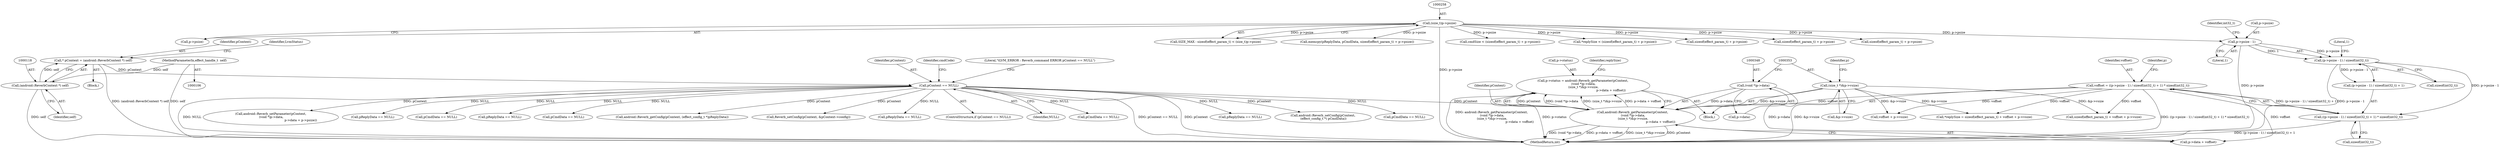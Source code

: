 digraph "0_Android_9e29523b9537983b4c4b205ff868d0b3bca0383b_0@integer" {
"1000341" [label="(Call,p->status = android::Reverb_getParameter(pContext,\n (void *)p->data,\n (size_t *)&p->vsize,\n                                                          p->data + voffset))"];
"1000345" [label="(Call,android::Reverb_getParameter(pContext,\n (void *)p->data,\n (size_t *)&p->vsize,\n                                                          p->data + voffset))"];
"1000127" [label="(Call,pContext == NULL)"];
"1000115" [label="(Call,* pContext = (android::ReverbContext *) self)"];
"1000117" [label="(Call,(android::ReverbContext *) self)"];
"1000107" [label="(MethodParameterIn,effect_handle_t  self)"];
"1000347" [label="(Call,(void *)p->data)"];
"1000352" [label="(Call,(size_t *)&p->vsize)"];
"1000326" [label="(Call,voffset = ((p->psize - 1) / sizeof(int32_t) + 1) * sizeof(int32_t))"];
"1000328" [label="(Call,((p->psize - 1) / sizeof(int32_t) + 1) * sizeof(int32_t))"];
"1000330" [label="(Call,(p->psize - 1) / sizeof(int32_t))"];
"1000331" [label="(Call,p->psize - 1)"];
"1000257" [label="(Call,(size_t)p->psize)"];
"1000119" [label="(Identifier,self)"];
"1000354" [label="(Call,&p->vsize)"];
"1000563" [label="(Call,pCmdData == NULL)"];
"1000129" [label="(Identifier,NULL)"];
"1000128" [label="(Identifier,pContext)"];
"1000352" [label="(Call,(size_t *)&p->vsize)"];
"1000116" [label="(Identifier,pContext)"];
"1000311" [label="(Call,memcpy(pReplyData, pCmdData, sizeof(effect_param_t) + p->psize))"];
"1000326" [label="(Call,voffset = ((p->psize - 1) / sizeof(int32_t) + 1) * sizeof(int32_t))"];
"1000331" [label="(Call,p->psize - 1)"];
"1000115" [label="(Call,* pContext = (android::ReverbContext *) self)"];
"1000433" [label="(Call,android::Reverb_setParameter(pContext,\n (void *)p->data,\n                                                              p->data + p->psize))"];
"1000142" [label="(Call,pReplyData == NULL)"];
"1000688" [label="(MethodReturn,int)"];
"1000365" [label="(Identifier,replySize)"];
"1000127" [label="(Call,pContext == NULL)"];
"1000132" [label="(Literal,\"\tLVM_ERROR : Reverb_command ERROR pContext == NULL\")"];
"1000257" [label="(Call,(size_t)p->psize)"];
"1000280" [label="(Call,cmdSize < (sizeof(effect_param_t) + p->psize))"];
"1000271" [label="(Call,pCmdData == NULL)"];
"1000360" [label="(Identifier,p)"];
"1000328" [label="(Call,((p->psize - 1) / sizeof(int32_t) + 1) * sizeof(int32_t))"];
"1000211" [label="(Call,pReplyData == NULL)"];
"1000107" [label="(MethodParameterIn,effect_handle_t  self)"];
"1000170" [label="(Call,pCmdData == NULL)"];
"1000229" [label="(Call,android::Reverb_getConfig(pContext, (effect_config_t *)pReplyData))"];
"1000236" [label="(Call,Reverb_setConfig(pContext, &pContext->config))"];
"1000339" [label="(Call,sizeof(int32_t))"];
"1000296" [label="(Call,*replySize < (sizeof(effect_param_t) + p->psize))"];
"1000358" [label="(Call,p->data + voffset)"];
"1000314" [label="(Call,sizeof(effect_param_t) + p->psize)"];
"1000299" [label="(Call,sizeof(effect_param_t) + p->psize)"];
"1000330" [label="(Call,(p->psize - 1) / sizeof(int32_t))"];
"1000338" [label="(Literal,1)"];
"1000345" [label="(Call,android::Reverb_getParameter(pContext,\n (void *)p->data,\n (size_t *)&p->vsize,\n                                                          p->data + voffset))"];
"1000329" [label="(Call,(p->psize - 1) / sizeof(int32_t) + 1)"];
"1000282" [label="(Call,sizeof(effect_param_t) + p->psize)"];
"1000363" [label="(Call,*replySize = sizeof(effect_param_t) + voffset + p->vsize)"];
"1000124" [label="(Identifier,LvmStatus)"];
"1000451" [label="(Call,pReplyData == NULL)"];
"1000117" [label="(Call,(android::ReverbContext *) self)"];
"1000366" [label="(Call,sizeof(effect_param_t) + voffset + p->vsize)"];
"1000341" [label="(Call,p->status = android::Reverb_getParameter(pContext,\n (void *)p->data,\n (size_t *)&p->vsize,\n                                                          p->data + voffset))"];
"1000346" [label="(Identifier,pContext)"];
"1000113" [label="(Block,)"];
"1000349" [label="(Call,p->data)"];
"1000369" [label="(Call,voffset + p->vsize)"];
"1000327" [label="(Identifier,voffset)"];
"1000343" [label="(Identifier,p)"];
"1000347" [label="(Call,(void *)p->data)"];
"1000335" [label="(Literal,1)"];
"1000337" [label="(Identifier,int32_t)"];
"1000126" [label="(ControlStructure,if (pContext == NULL))"];
"1000259" [label="(Call,p->psize)"];
"1000379" [label="(Call,pCmdData == NULL)"];
"1000252" [label="(Call,SIZE_MAX - sizeof(effect_param_t) < (size_t)p->psize)"];
"1000244" [label="(Block,)"];
"1000336" [label="(Call,sizeof(int32_t))"];
"1000332" [label="(Call,p->psize)"];
"1000137" [label="(Identifier,cmdCode)"];
"1000342" [label="(Call,p->status)"];
"1000522" [label="(Call,pReplyData == NULL)"];
"1000202" [label="(Call,android::Reverb_setConfig(pContext,\n (effect_config_t *) pCmdData))"];
"1000341" -> "1000244"  [label="AST: "];
"1000341" -> "1000345"  [label="CFG: "];
"1000342" -> "1000341"  [label="AST: "];
"1000345" -> "1000341"  [label="AST: "];
"1000365" -> "1000341"  [label="CFG: "];
"1000341" -> "1000688"  [label="DDG: p->status"];
"1000341" -> "1000688"  [label="DDG: android::Reverb_getParameter(pContext,\n (void *)p->data,\n (size_t *)&p->vsize,\n                                                          p->data + voffset)"];
"1000345" -> "1000341"  [label="DDG: pContext"];
"1000345" -> "1000341"  [label="DDG: (void *)p->data"];
"1000345" -> "1000341"  [label="DDG: (size_t *)&p->vsize"];
"1000345" -> "1000341"  [label="DDG: p->data + voffset"];
"1000345" -> "1000358"  [label="CFG: "];
"1000346" -> "1000345"  [label="AST: "];
"1000347" -> "1000345"  [label="AST: "];
"1000352" -> "1000345"  [label="AST: "];
"1000358" -> "1000345"  [label="AST: "];
"1000345" -> "1000688"  [label="DDG: (void *)p->data"];
"1000345" -> "1000688"  [label="DDG: p->data + voffset"];
"1000345" -> "1000688"  [label="DDG: (size_t *)&p->vsize"];
"1000345" -> "1000688"  [label="DDG: pContext"];
"1000127" -> "1000345"  [label="DDG: pContext"];
"1000347" -> "1000345"  [label="DDG: p->data"];
"1000352" -> "1000345"  [label="DDG: &p->vsize"];
"1000326" -> "1000345"  [label="DDG: voffset"];
"1000127" -> "1000126"  [label="AST: "];
"1000127" -> "1000129"  [label="CFG: "];
"1000128" -> "1000127"  [label="AST: "];
"1000129" -> "1000127"  [label="AST: "];
"1000132" -> "1000127"  [label="CFG: "];
"1000137" -> "1000127"  [label="CFG: "];
"1000127" -> "1000688"  [label="DDG: NULL"];
"1000127" -> "1000688"  [label="DDG: pContext == NULL"];
"1000127" -> "1000688"  [label="DDG: pContext"];
"1000115" -> "1000127"  [label="DDG: pContext"];
"1000127" -> "1000142"  [label="DDG: NULL"];
"1000127" -> "1000170"  [label="DDG: NULL"];
"1000127" -> "1000202"  [label="DDG: pContext"];
"1000127" -> "1000211"  [label="DDG: NULL"];
"1000127" -> "1000229"  [label="DDG: pContext"];
"1000127" -> "1000236"  [label="DDG: pContext"];
"1000127" -> "1000271"  [label="DDG: NULL"];
"1000127" -> "1000379"  [label="DDG: NULL"];
"1000127" -> "1000433"  [label="DDG: pContext"];
"1000127" -> "1000451"  [label="DDG: NULL"];
"1000127" -> "1000522"  [label="DDG: NULL"];
"1000127" -> "1000563"  [label="DDG: NULL"];
"1000115" -> "1000113"  [label="AST: "];
"1000115" -> "1000117"  [label="CFG: "];
"1000116" -> "1000115"  [label="AST: "];
"1000117" -> "1000115"  [label="AST: "];
"1000124" -> "1000115"  [label="CFG: "];
"1000115" -> "1000688"  [label="DDG: (android::ReverbContext *) self"];
"1000117" -> "1000115"  [label="DDG: self"];
"1000117" -> "1000119"  [label="CFG: "];
"1000118" -> "1000117"  [label="AST: "];
"1000119" -> "1000117"  [label="AST: "];
"1000117" -> "1000688"  [label="DDG: self"];
"1000107" -> "1000117"  [label="DDG: self"];
"1000107" -> "1000106"  [label="AST: "];
"1000107" -> "1000688"  [label="DDG: self"];
"1000347" -> "1000349"  [label="CFG: "];
"1000348" -> "1000347"  [label="AST: "];
"1000349" -> "1000347"  [label="AST: "];
"1000353" -> "1000347"  [label="CFG: "];
"1000347" -> "1000358"  [label="DDG: p->data"];
"1000352" -> "1000354"  [label="CFG: "];
"1000353" -> "1000352"  [label="AST: "];
"1000354" -> "1000352"  [label="AST: "];
"1000360" -> "1000352"  [label="CFG: "];
"1000352" -> "1000688"  [label="DDG: &p->vsize"];
"1000352" -> "1000363"  [label="DDG: &p->vsize"];
"1000352" -> "1000366"  [label="DDG: &p->vsize"];
"1000352" -> "1000369"  [label="DDG: &p->vsize"];
"1000326" -> "1000244"  [label="AST: "];
"1000326" -> "1000328"  [label="CFG: "];
"1000327" -> "1000326"  [label="AST: "];
"1000328" -> "1000326"  [label="AST: "];
"1000343" -> "1000326"  [label="CFG: "];
"1000326" -> "1000688"  [label="DDG: ((p->psize - 1) / sizeof(int32_t) + 1) * sizeof(int32_t)"];
"1000328" -> "1000326"  [label="DDG: (p->psize - 1) / sizeof(int32_t) + 1"];
"1000326" -> "1000358"  [label="DDG: voffset"];
"1000326" -> "1000363"  [label="DDG: voffset"];
"1000326" -> "1000366"  [label="DDG: voffset"];
"1000326" -> "1000369"  [label="DDG: voffset"];
"1000328" -> "1000339"  [label="CFG: "];
"1000329" -> "1000328"  [label="AST: "];
"1000339" -> "1000328"  [label="AST: "];
"1000328" -> "1000688"  [label="DDG: (p->psize - 1) / sizeof(int32_t) + 1"];
"1000330" -> "1000328"  [label="DDG: p->psize - 1"];
"1000330" -> "1000329"  [label="AST: "];
"1000330" -> "1000336"  [label="CFG: "];
"1000331" -> "1000330"  [label="AST: "];
"1000336" -> "1000330"  [label="AST: "];
"1000338" -> "1000330"  [label="CFG: "];
"1000330" -> "1000688"  [label="DDG: p->psize - 1"];
"1000330" -> "1000329"  [label="DDG: p->psize - 1"];
"1000331" -> "1000330"  [label="DDG: p->psize"];
"1000331" -> "1000330"  [label="DDG: 1"];
"1000331" -> "1000335"  [label="CFG: "];
"1000332" -> "1000331"  [label="AST: "];
"1000335" -> "1000331"  [label="AST: "];
"1000337" -> "1000331"  [label="CFG: "];
"1000331" -> "1000688"  [label="DDG: p->psize"];
"1000257" -> "1000331"  [label="DDG: p->psize"];
"1000257" -> "1000252"  [label="AST: "];
"1000257" -> "1000259"  [label="CFG: "];
"1000258" -> "1000257"  [label="AST: "];
"1000259" -> "1000257"  [label="AST: "];
"1000252" -> "1000257"  [label="CFG: "];
"1000257" -> "1000688"  [label="DDG: p->psize"];
"1000257" -> "1000252"  [label="DDG: p->psize"];
"1000257" -> "1000280"  [label="DDG: p->psize"];
"1000257" -> "1000282"  [label="DDG: p->psize"];
"1000257" -> "1000296"  [label="DDG: p->psize"];
"1000257" -> "1000299"  [label="DDG: p->psize"];
"1000257" -> "1000311"  [label="DDG: p->psize"];
"1000257" -> "1000314"  [label="DDG: p->psize"];
}
